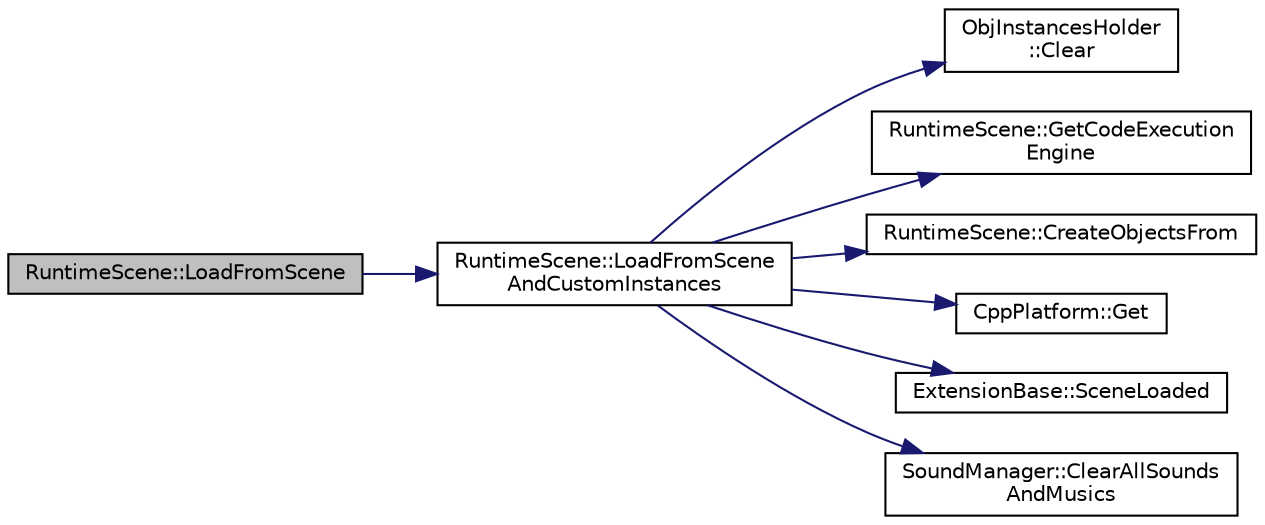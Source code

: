 digraph "RuntimeScene::LoadFromScene"
{
  edge [fontname="Helvetica",fontsize="10",labelfontname="Helvetica",labelfontsize="10"];
  node [fontname="Helvetica",fontsize="10",shape=record];
  rankdir="LR";
  Node1 [label="RuntimeScene::LoadFromScene",height=0.2,width=0.4,color="black", fillcolor="grey75", style="filled" fontcolor="black"];
  Node1 -> Node2 [color="midnightblue",fontsize="10",style="solid",fontname="Helvetica"];
  Node2 [label="RuntimeScene::LoadFromScene\lAndCustomInstances",height=0.2,width=0.4,color="black", fillcolor="white", style="filled",URL="$d7/d7f/class_runtime_scene.html#ab89ec7525a8252224ef493d305f7c076"];
  Node2 -> Node3 [color="midnightblue",fontsize="10",style="solid",fontname="Helvetica"];
  Node3 [label="ObjInstancesHolder\l::Clear",height=0.2,width=0.4,color="black", fillcolor="white", style="filled",URL="$d3/de4/class_obj_instances_holder.html#a4651ecd7b0d9a732333f64b1ec1de131"];
  Node2 -> Node4 [color="midnightblue",fontsize="10",style="solid",fontname="Helvetica"];
  Node4 [label="RuntimeScene::GetCodeExecution\lEngine",height=0.2,width=0.4,color="black", fillcolor="white", style="filled",URL="$d7/d7f/class_runtime_scene.html#afdfb2bc0f2acb6d2caf965755be9f2c2"];
  Node2 -> Node5 [color="midnightblue",fontsize="10",style="solid",fontname="Helvetica"];
  Node5 [label="RuntimeScene::CreateObjectsFrom",height=0.2,width=0.4,color="black", fillcolor="white", style="filled",URL="$d7/d7f/class_runtime_scene.html#ae08e820d46ca953e38ebee8ee5cd4eea"];
  Node2 -> Node6 [color="midnightblue",fontsize="10",style="solid",fontname="Helvetica"];
  Node6 [label="CppPlatform::Get",height=0.2,width=0.4,color="black", fillcolor="white", style="filled",URL="$d3/d7d/class_cpp_platform.html#a5f9c3cd525df8f09539854d9b8a95a63",tooltip="Get access to the CppPlatform instance. ( CppPlatform is a singleton ). "];
  Node2 -> Node7 [color="midnightblue",fontsize="10",style="solid",fontname="Helvetica"];
  Node7 [label="ExtensionBase::SceneLoaded",height=0.2,width=0.4,color="black", fillcolor="white", style="filled",URL="$d5/de6/class_extension_base.html#a5f32f6e17f6d126ef85b668e988e2128",tooltip="Called when a scene is loaded: Useful to initialize some extensions specific objects related to scene..."];
  Node2 -> Node8 [color="midnightblue",fontsize="10",style="solid",fontname="Helvetica"];
  Node8 [label="SoundManager::ClearAllSounds\lAndMusics",height=0.2,width=0.4,color="black", fillcolor="white", style="filled",URL="$d5/dd9/class_sound_manager.html#a2e09a7dd49485af042eb6f3e43d2e641"];
}
